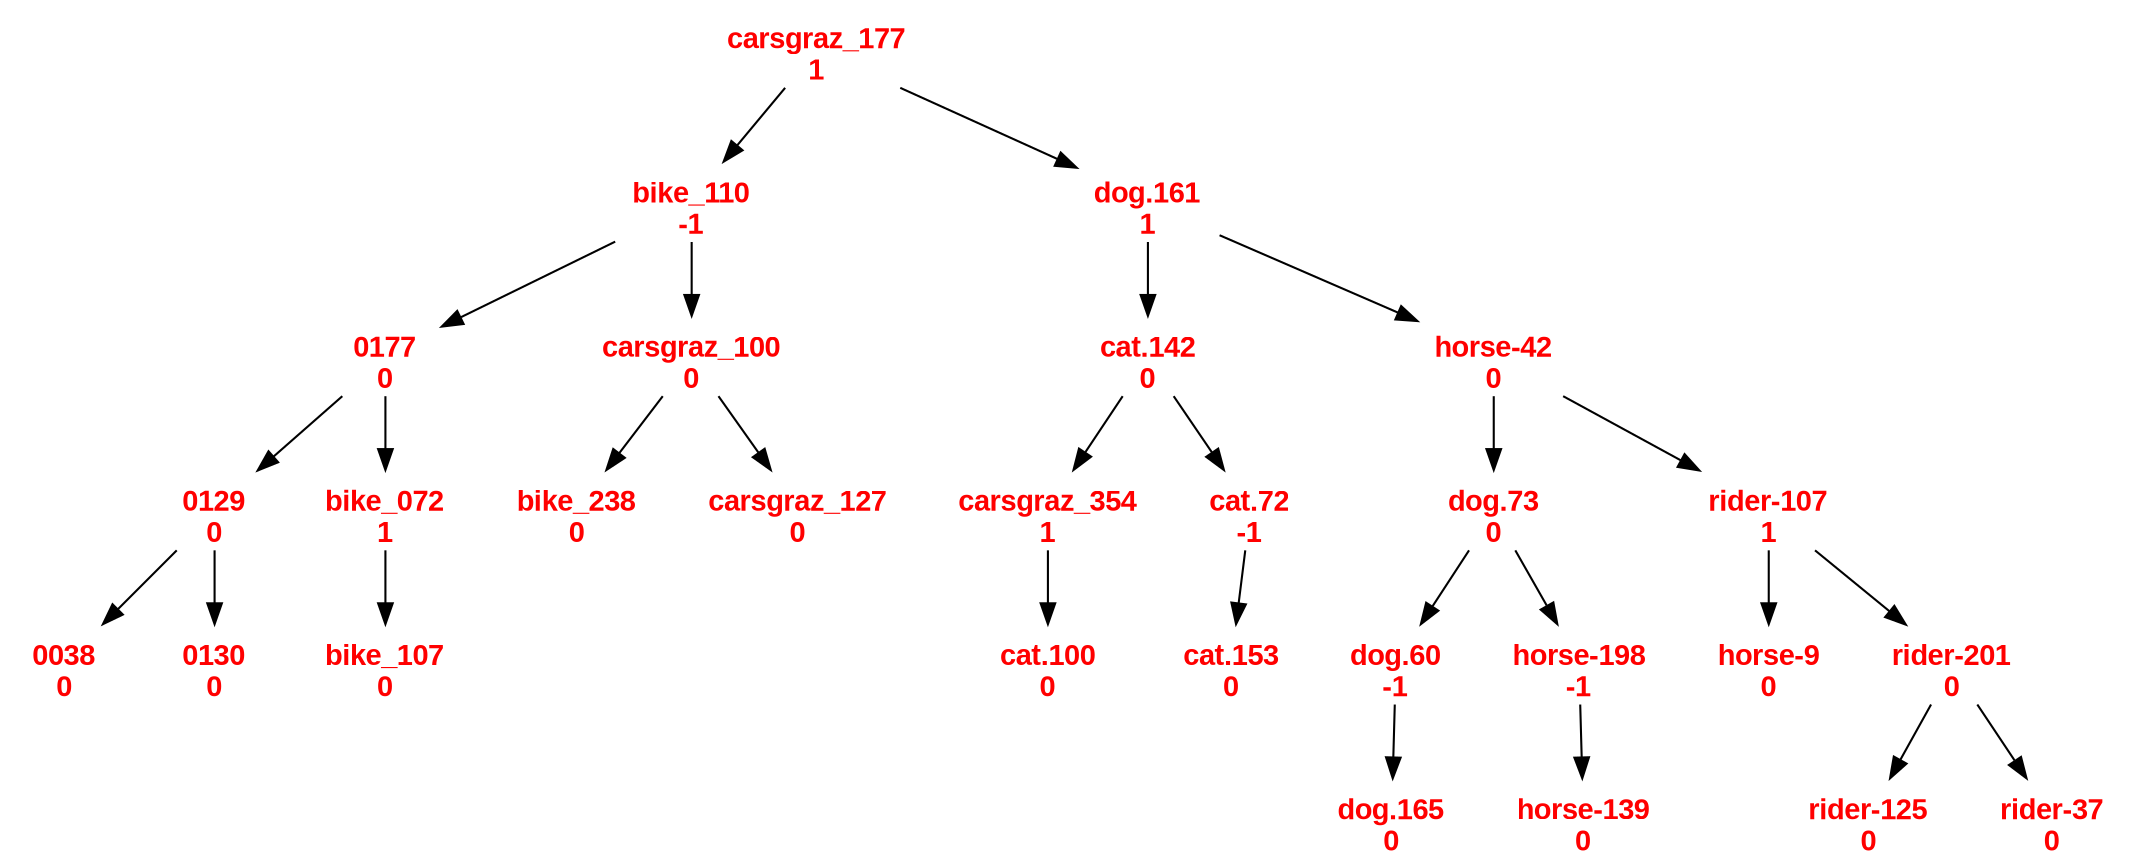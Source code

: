 // Árbol de Búsqueda Binaria
digraph {
	carsgraz_177 [label=carsgraz_177 fontcolor=red fontname="Arial Bold" image="C:\Users\PAULAN~1\AppData\Local\Temp\tmpx4g_kk0o.png" labelloc=b shape=none]
	carsgraz_177 [label="carsgraz_177
1" fontcolor=red fontname="Arial Bold" image="C:\Users\PAULAN~1\AppData\Local\Temp\tmpx4g_kk0o.png" labelloc=b shape=none]
	bike_110 [label=bike_110 fontcolor=red fontname="Arial Bold" image="C:\Users\PAULAN~1\AppData\Local\Temp\tmpbn6iv5l2.png" labelloc=b shape=none]
	bike_110 [label="bike_110
-1" fontcolor=red fontname="Arial Bold" image="C:\Users\PAULAN~1\AppData\Local\Temp\tmpbn6iv5l2.png" labelloc=b shape=none]
	carsgraz_177 -> bike_110
	0177 [label=0177 fontcolor=red fontname="Arial Bold" image="C:\Users\PAULAN~1\AppData\Local\Temp\tmp3y8gupud.png" labelloc=b shape=none]
	0177 [label="0177
0" fontcolor=red fontname="Arial Bold" image="C:\Users\PAULAN~1\AppData\Local\Temp\tmp3y8gupud.png" labelloc=b shape=none]
	bike_110 -> 0177
	0129 [label=0129 fontcolor=red fontname="Arial Bold" image="C:\Users\PAULAN~1\AppData\Local\Temp\tmp0273lefd.png" labelloc=b shape=none]
	0129 [label="0129
0" fontcolor=red fontname="Arial Bold" image="C:\Users\PAULAN~1\AppData\Local\Temp\tmp0273lefd.png" labelloc=b shape=none]
	0177 -> 0129
	0038 [label=0038 fontcolor=red fontname="Arial Bold" image="C:\Users\PAULAN~1\AppData\Local\Temp\tmpxcskpnk_.png" labelloc=b shape=none]
	0038 [label="0038
0" fontcolor=red fontname="Arial Bold" image="C:\Users\PAULAN~1\AppData\Local\Temp\tmpxcskpnk_.png" labelloc=b shape=none]
	0129 -> 0038
	0130 [label=0130 fontcolor=red fontname="Arial Bold" image="C:\Users\PAULAN~1\AppData\Local\Temp\tmpfkn8hqo9.png" labelloc=b shape=none]
	0130 [label="0130
0" fontcolor=red fontname="Arial Bold" image="C:\Users\PAULAN~1\AppData\Local\Temp\tmpfkn8hqo9.png" labelloc=b shape=none]
	0129 -> 0130
	bike_072 [label=bike_072 fontcolor=red fontname="Arial Bold" image="C:\Users\PAULAN~1\AppData\Local\Temp\tmplzg6f6ew.png" labelloc=b shape=none]
	bike_072 [label="bike_072
1" fontcolor=red fontname="Arial Bold" image="C:\Users\PAULAN~1\AppData\Local\Temp\tmplzg6f6ew.png" labelloc=b shape=none]
	0177 -> bike_072
	bike_107 [label=bike_107 fontcolor=red fontname="Arial Bold" image="C:\Users\PAULAN~1\AppData\Local\Temp\tmp0w19qjx7.png" labelloc=b shape=none]
	bike_107 [label="bike_107
0" fontcolor=red fontname="Arial Bold" image="C:\Users\PAULAN~1\AppData\Local\Temp\tmp0w19qjx7.png" labelloc=b shape=none]
	bike_072 -> bike_107
	carsgraz_100 [label=carsgraz_100 fontcolor=red fontname="Arial Bold" image="C:\Users\PAULAN~1\AppData\Local\Temp\tmpft_ui5up.png" labelloc=b shape=none]
	carsgraz_100 [label="carsgraz_100
0" fontcolor=red fontname="Arial Bold" image="C:\Users\PAULAN~1\AppData\Local\Temp\tmpft_ui5up.png" labelloc=b shape=none]
	bike_110 -> carsgraz_100
	bike_238 [label=bike_238 fontcolor=red fontname="Arial Bold" image="C:\Users\PAULAN~1\AppData\Local\Temp\tmpkqnwhd6_.png" labelloc=b shape=none]
	bike_238 [label="bike_238
0" fontcolor=red fontname="Arial Bold" image="C:\Users\PAULAN~1\AppData\Local\Temp\tmpkqnwhd6_.png" labelloc=b shape=none]
	carsgraz_100 -> bike_238
	carsgraz_127 [label=carsgraz_127 fontcolor=red fontname="Arial Bold" image="C:\Users\PAULAN~1\AppData\Local\Temp\tmpcrepjvvw.png" labelloc=b shape=none]
	carsgraz_127 [label="carsgraz_127
0" fontcolor=red fontname="Arial Bold" image="C:\Users\PAULAN~1\AppData\Local\Temp\tmpcrepjvvw.png" labelloc=b shape=none]
	carsgraz_100 -> carsgraz_127
	"dog.161" [label="dog.161" fontcolor=red fontname="Arial Bold" image="C:\Users\PAULAN~1\AppData\Local\Temp\tmpwcvvhwgd.png" labelloc=b shape=none]
	"dog.161" [label="dog.161
1" fontcolor=red fontname="Arial Bold" image="C:\Users\PAULAN~1\AppData\Local\Temp\tmpwcvvhwgd.png" labelloc=b shape=none]
	carsgraz_177 -> "dog.161"
	"cat.142" [label="cat.142" fontcolor=red fontname="Arial Bold" image="C:\Users\PAULAN~1\AppData\Local\Temp\tmpri99rs1o.png" labelloc=b shape=none]
	"cat.142" [label="cat.142
0" fontcolor=red fontname="Arial Bold" image="C:\Users\PAULAN~1\AppData\Local\Temp\tmpri99rs1o.png" labelloc=b shape=none]
	"dog.161" -> "cat.142"
	carsgraz_354 [label=carsgraz_354 fontcolor=red fontname="Arial Bold" image="C:\Users\PAULAN~1\AppData\Local\Temp\tmpmwt87984.png" labelloc=b shape=none]
	carsgraz_354 [label="carsgraz_354
1" fontcolor=red fontname="Arial Bold" image="C:\Users\PAULAN~1\AppData\Local\Temp\tmpmwt87984.png" labelloc=b shape=none]
	"cat.142" -> carsgraz_354
	"cat.100" [label="cat.100" fontcolor=red fontname="Arial Bold" image="C:\Users\PAULAN~1\AppData\Local\Temp\tmpi0lgl2m_.png" labelloc=b shape=none]
	"cat.100" [label="cat.100
0" fontcolor=red fontname="Arial Bold" image="C:\Users\PAULAN~1\AppData\Local\Temp\tmpi0lgl2m_.png" labelloc=b shape=none]
	carsgraz_354 -> "cat.100"
	"cat.72" [label="cat.72" fontcolor=red fontname="Arial Bold" image="C:\Users\PAULAN~1\AppData\Local\Temp\tmplzwg53sf.png" labelloc=b shape=none]
	"cat.72" [label="cat.72
-1" fontcolor=red fontname="Arial Bold" image="C:\Users\PAULAN~1\AppData\Local\Temp\tmplzwg53sf.png" labelloc=b shape=none]
	"cat.142" -> "cat.72"
	"cat.153" [label="cat.153" fontcolor=red fontname="Arial Bold" image="C:\Users\PAULAN~1\AppData\Local\Temp\tmp8tzt53nd.png" labelloc=b shape=none]
	"cat.153" [label="cat.153
0" fontcolor=red fontname="Arial Bold" image="C:\Users\PAULAN~1\AppData\Local\Temp\tmp8tzt53nd.png" labelloc=b shape=none]
	"cat.72" -> "cat.153"
	"horse-42" [label="horse-42" fontcolor=red fontname="Arial Bold" image="C:\Users\PAULAN~1\AppData\Local\Temp\tmp7vusbllz.png" labelloc=b shape=none]
	"horse-42" [label="horse-42
0" fontcolor=red fontname="Arial Bold" image="C:\Users\PAULAN~1\AppData\Local\Temp\tmp7vusbllz.png" labelloc=b shape=none]
	"dog.161" -> "horse-42"
	"dog.73" [label="dog.73" fontcolor=red fontname="Arial Bold" image="C:\Users\PAULAN~1\AppData\Local\Temp\tmpn1m6x5he.png" labelloc=b shape=none]
	"dog.73" [label="dog.73
0" fontcolor=red fontname="Arial Bold" image="C:\Users\PAULAN~1\AppData\Local\Temp\tmpn1m6x5he.png" labelloc=b shape=none]
	"horse-42" -> "dog.73"
	"dog.60" [label="dog.60" fontcolor=red fontname="Arial Bold" image="C:\Users\PAULAN~1\AppData\Local\Temp\tmpz0ywpg0a.png" labelloc=b shape=none]
	"dog.60" [label="dog.60
-1" fontcolor=red fontname="Arial Bold" image="C:\Users\PAULAN~1\AppData\Local\Temp\tmpz0ywpg0a.png" labelloc=b shape=none]
	"dog.73" -> "dog.60"
	"dog.165" [label="dog.165" fontcolor=red fontname="Arial Bold" image="C:\Users\PAULAN~1\AppData\Local\Temp\tmpt9s3prvt.png" labelloc=b shape=none]
	"dog.165" [label="dog.165
0" fontcolor=red fontname="Arial Bold" image="C:\Users\PAULAN~1\AppData\Local\Temp\tmpt9s3prvt.png" labelloc=b shape=none]
	"dog.60" -> "dog.165"
	"horse-198" [label="horse-198" fontcolor=red fontname="Arial Bold" image="C:\Users\PAULAN~1\AppData\Local\Temp\tmp67z6swbd.png" labelloc=b shape=none]
	"horse-198" [label="horse-198
-1" fontcolor=red fontname="Arial Bold" image="C:\Users\PAULAN~1\AppData\Local\Temp\tmp67z6swbd.png" labelloc=b shape=none]
	"dog.73" -> "horse-198"
	"horse-139" [label="horse-139" fontcolor=red fontname="Arial Bold" image="C:\Users\PAULAN~1\AppData\Local\Temp\tmpxv_vbtri.png" labelloc=b shape=none]
	"horse-139" [label="horse-139
0" fontcolor=red fontname="Arial Bold" image="C:\Users\PAULAN~1\AppData\Local\Temp\tmpxv_vbtri.png" labelloc=b shape=none]
	"horse-198" -> "horse-139"
	"rider-107" [label="rider-107" fontcolor=red fontname="Arial Bold" image="C:\Users\PAULAN~1\AppData\Local\Temp\tmpnn9uikq0.png" labelloc=b shape=none]
	"rider-107" [label="rider-107
1" fontcolor=red fontname="Arial Bold" image="C:\Users\PAULAN~1\AppData\Local\Temp\tmpnn9uikq0.png" labelloc=b shape=none]
	"horse-42" -> "rider-107"
	"horse-9" [label="horse-9" fontcolor=red fontname="Arial Bold" image="C:\Users\PAULAN~1\AppData\Local\Temp\tmpiwm_553z.png" labelloc=b shape=none]
	"horse-9" [label="horse-9
0" fontcolor=red fontname="Arial Bold" image="C:\Users\PAULAN~1\AppData\Local\Temp\tmpiwm_553z.png" labelloc=b shape=none]
	"rider-107" -> "horse-9"
	"rider-201" [label="rider-201" fontcolor=red fontname="Arial Bold" image="C:\Users\PAULAN~1\AppData\Local\Temp\tmp4vgvy625.png" labelloc=b shape=none]
	"rider-201" [label="rider-201
0" fontcolor=red fontname="Arial Bold" image="C:\Users\PAULAN~1\AppData\Local\Temp\tmp4vgvy625.png" labelloc=b shape=none]
	"rider-107" -> "rider-201"
	"rider-125" [label="rider-125" fontcolor=red fontname="Arial Bold" image="C:\Users\PAULAN~1\AppData\Local\Temp\tmpniwiuhp2.png" labelloc=b shape=none]
	"rider-125" [label="rider-125
0" fontcolor=red fontname="Arial Bold" image="C:\Users\PAULAN~1\AppData\Local\Temp\tmpniwiuhp2.png" labelloc=b shape=none]
	"rider-201" -> "rider-125"
	"rider-37" [label="rider-37" fontcolor=red fontname="Arial Bold" image="C:\Users\PAULAN~1\AppData\Local\Temp\tmp_xgmosn7.png" labelloc=b shape=none]
	"rider-37" [label="rider-37
0" fontcolor=red fontname="Arial Bold" image="C:\Users\PAULAN~1\AppData\Local\Temp\tmp_xgmosn7.png" labelloc=b shape=none]
	"rider-201" -> "rider-37"
}
